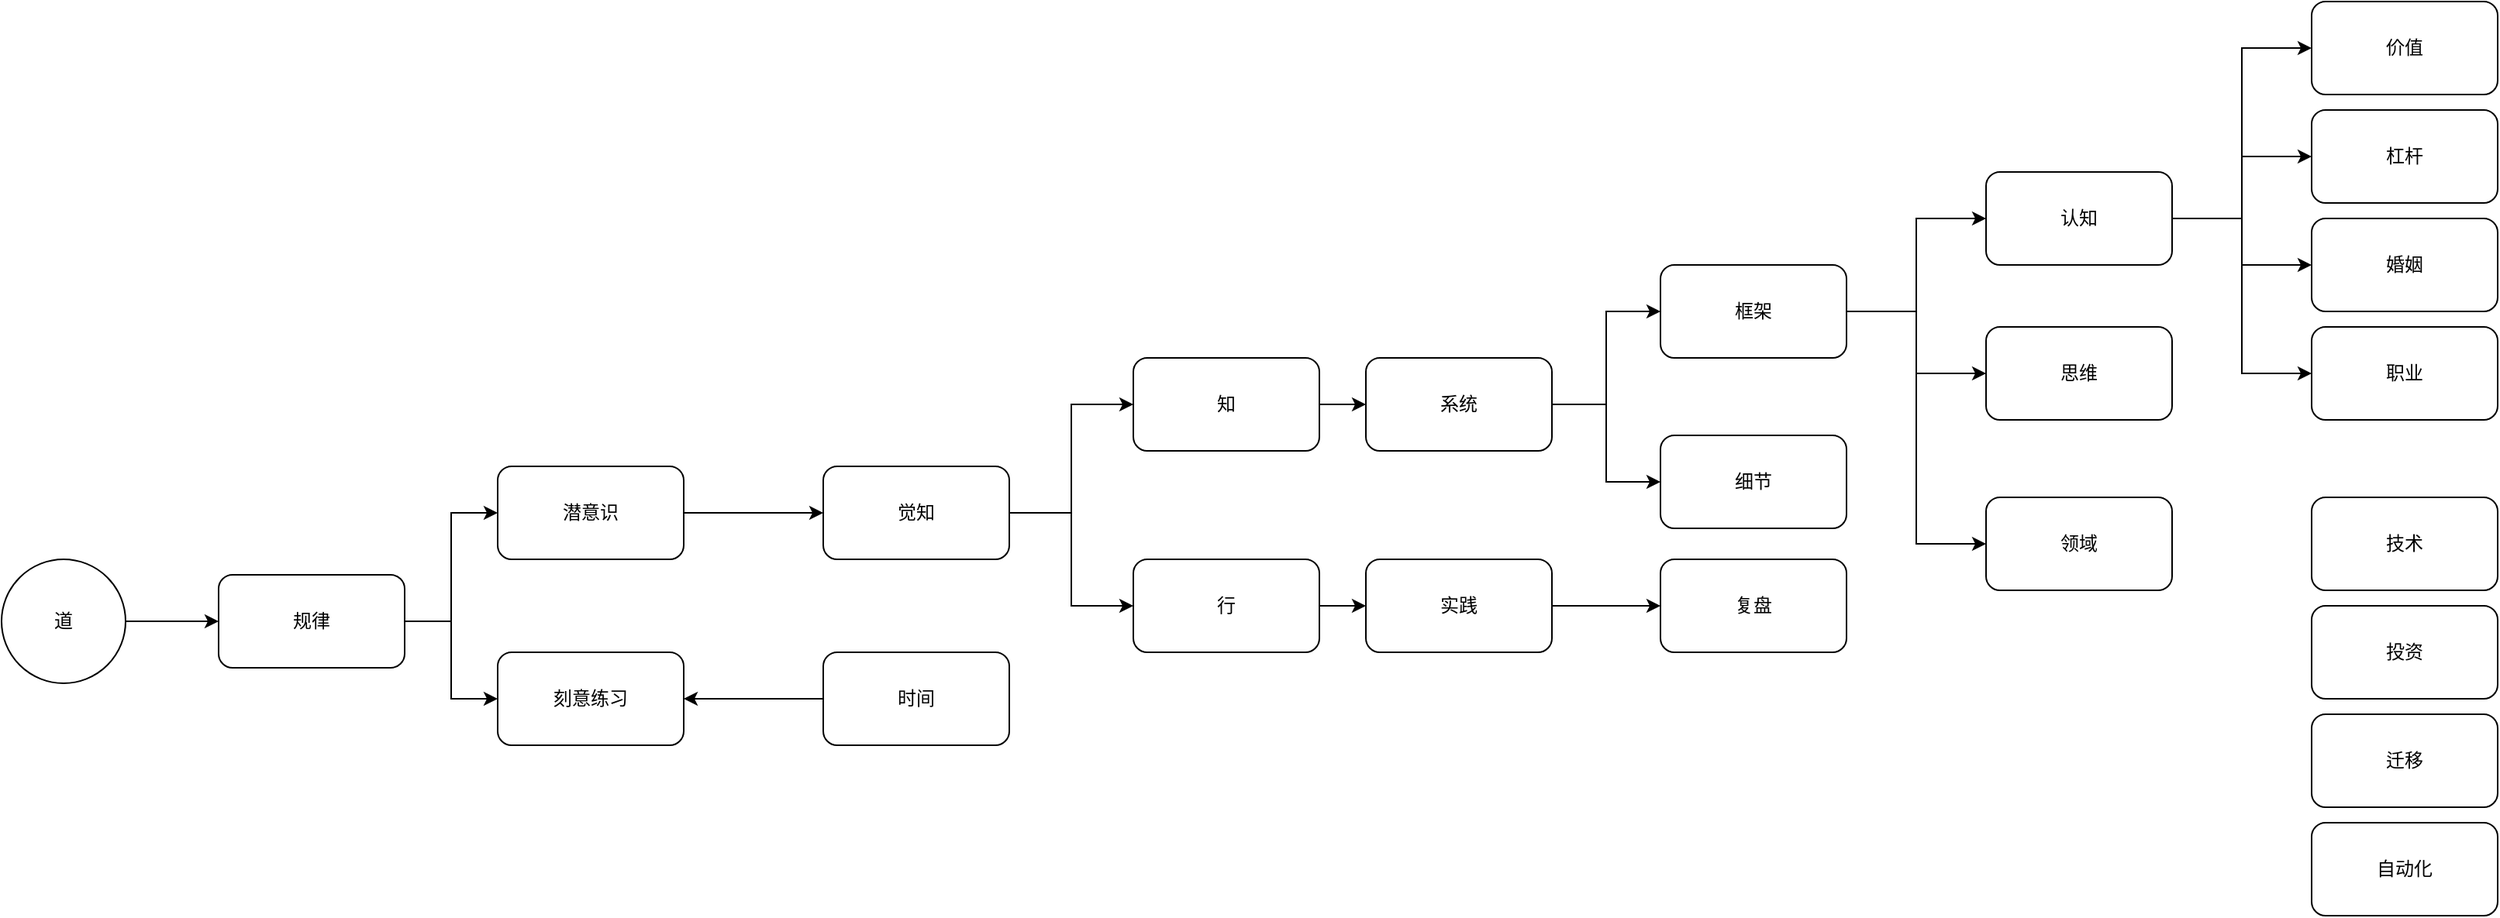 <mxfile version="21.6.8" type="github">
  <diagram name="第 1 页" id="ciT197eqEHttl9c6dRjV">
    <mxGraphModel dx="3033" dy="2403" grid="1" gridSize="10" guides="1" tooltips="1" connect="1" arrows="1" fold="1" page="1" pageScale="1" pageWidth="827" pageHeight="1169" math="0" shadow="0">
      <root>
        <mxCell id="0" />
        <mxCell id="1" parent="0" />
        <mxCell id="cNYFMFAM8eImF9TK2sY4-29" style="edgeStyle=orthogonalEdgeStyle;rounded=0;orthogonalLoop=1;jettySize=auto;html=1;exitX=1;exitY=0.5;exitDx=0;exitDy=0;entryX=0;entryY=0.5;entryDx=0;entryDy=0;" edge="1" parent="1" source="cNYFMFAM8eImF9TK2sY4-1" target="cNYFMFAM8eImF9TK2sY4-3">
          <mxGeometry relative="1" as="geometry" />
        </mxCell>
        <mxCell id="cNYFMFAM8eImF9TK2sY4-30" style="edgeStyle=orthogonalEdgeStyle;rounded=0;orthogonalLoop=1;jettySize=auto;html=1;exitX=1;exitY=0.5;exitDx=0;exitDy=0;entryX=0;entryY=0.5;entryDx=0;entryDy=0;" edge="1" parent="1" source="cNYFMFAM8eImF9TK2sY4-1" target="cNYFMFAM8eImF9TK2sY4-4">
          <mxGeometry relative="1" as="geometry" />
        </mxCell>
        <mxCell id="cNYFMFAM8eImF9TK2sY4-1" value="规律" style="rounded=1;whiteSpace=wrap;html=1;" vertex="1" parent="1">
          <mxGeometry x="130" y="240" width="120" height="60" as="geometry" />
        </mxCell>
        <mxCell id="cNYFMFAM8eImF9TK2sY4-28" style="edgeStyle=orthogonalEdgeStyle;rounded=0;orthogonalLoop=1;jettySize=auto;html=1;exitX=1;exitY=0.5;exitDx=0;exitDy=0;entryX=0;entryY=0.5;entryDx=0;entryDy=0;" edge="1" parent="1" source="cNYFMFAM8eImF9TK2sY4-2" target="cNYFMFAM8eImF9TK2sY4-1">
          <mxGeometry relative="1" as="geometry" />
        </mxCell>
        <mxCell id="cNYFMFAM8eImF9TK2sY4-2" value="道" style="ellipse;whiteSpace=wrap;html=1;aspect=fixed;" vertex="1" parent="1">
          <mxGeometry x="-10" y="230" width="80" height="80" as="geometry" />
        </mxCell>
        <mxCell id="cNYFMFAM8eImF9TK2sY4-32" style="edgeStyle=orthogonalEdgeStyle;rounded=0;orthogonalLoop=1;jettySize=auto;html=1;exitX=1;exitY=0.5;exitDx=0;exitDy=0;entryX=0;entryY=0.5;entryDx=0;entryDy=0;" edge="1" parent="1" source="cNYFMFAM8eImF9TK2sY4-3" target="cNYFMFAM8eImF9TK2sY4-5">
          <mxGeometry relative="1" as="geometry" />
        </mxCell>
        <mxCell id="cNYFMFAM8eImF9TK2sY4-3" value="潜意识" style="rounded=1;whiteSpace=wrap;html=1;" vertex="1" parent="1">
          <mxGeometry x="310" y="170" width="120" height="60" as="geometry" />
        </mxCell>
        <mxCell id="cNYFMFAM8eImF9TK2sY4-4" value="刻意练习" style="rounded=1;whiteSpace=wrap;html=1;" vertex="1" parent="1">
          <mxGeometry x="310" y="290" width="120" height="60" as="geometry" />
        </mxCell>
        <mxCell id="cNYFMFAM8eImF9TK2sY4-33" style="edgeStyle=orthogonalEdgeStyle;rounded=0;orthogonalLoop=1;jettySize=auto;html=1;exitX=1;exitY=0.5;exitDx=0;exitDy=0;entryX=0;entryY=0.5;entryDx=0;entryDy=0;" edge="1" parent="1" source="cNYFMFAM8eImF9TK2sY4-5" target="cNYFMFAM8eImF9TK2sY4-7">
          <mxGeometry relative="1" as="geometry" />
        </mxCell>
        <mxCell id="cNYFMFAM8eImF9TK2sY4-34" style="edgeStyle=orthogonalEdgeStyle;rounded=0;orthogonalLoop=1;jettySize=auto;html=1;exitX=1;exitY=0.5;exitDx=0;exitDy=0;entryX=0;entryY=0.5;entryDx=0;entryDy=0;" edge="1" parent="1" source="cNYFMFAM8eImF9TK2sY4-5" target="cNYFMFAM8eImF9TK2sY4-8">
          <mxGeometry relative="1" as="geometry" />
        </mxCell>
        <mxCell id="cNYFMFAM8eImF9TK2sY4-5" value="觉知" style="rounded=1;whiteSpace=wrap;html=1;" vertex="1" parent="1">
          <mxGeometry x="520" y="170" width="120" height="60" as="geometry" />
        </mxCell>
        <mxCell id="cNYFMFAM8eImF9TK2sY4-31" style="edgeStyle=orthogonalEdgeStyle;rounded=0;orthogonalLoop=1;jettySize=auto;html=1;exitX=0;exitY=0.5;exitDx=0;exitDy=0;entryX=1;entryY=0.5;entryDx=0;entryDy=0;" edge="1" parent="1" source="cNYFMFAM8eImF9TK2sY4-6" target="cNYFMFAM8eImF9TK2sY4-4">
          <mxGeometry relative="1" as="geometry" />
        </mxCell>
        <mxCell id="cNYFMFAM8eImF9TK2sY4-6" value="时间" style="rounded=1;whiteSpace=wrap;html=1;" vertex="1" parent="1">
          <mxGeometry x="520" y="290" width="120" height="60" as="geometry" />
        </mxCell>
        <mxCell id="cNYFMFAM8eImF9TK2sY4-35" style="edgeStyle=orthogonalEdgeStyle;rounded=0;orthogonalLoop=1;jettySize=auto;html=1;exitX=1;exitY=0.5;exitDx=0;exitDy=0;" edge="1" parent="1" source="cNYFMFAM8eImF9TK2sY4-7" target="cNYFMFAM8eImF9TK2sY4-9">
          <mxGeometry relative="1" as="geometry" />
        </mxCell>
        <mxCell id="cNYFMFAM8eImF9TK2sY4-7" value="知" style="rounded=1;whiteSpace=wrap;html=1;" vertex="1" parent="1">
          <mxGeometry x="720" y="100" width="120" height="60" as="geometry" />
        </mxCell>
        <mxCell id="cNYFMFAM8eImF9TK2sY4-36" style="edgeStyle=orthogonalEdgeStyle;rounded=0;orthogonalLoop=1;jettySize=auto;html=1;exitX=1;exitY=0.5;exitDx=0;exitDy=0;" edge="1" parent="1" source="cNYFMFAM8eImF9TK2sY4-8" target="cNYFMFAM8eImF9TK2sY4-12">
          <mxGeometry relative="1" as="geometry" />
        </mxCell>
        <mxCell id="cNYFMFAM8eImF9TK2sY4-8" value="行" style="rounded=1;whiteSpace=wrap;html=1;" vertex="1" parent="1">
          <mxGeometry x="720" y="230" width="120" height="60" as="geometry" />
        </mxCell>
        <mxCell id="cNYFMFAM8eImF9TK2sY4-37" style="edgeStyle=orthogonalEdgeStyle;rounded=0;orthogonalLoop=1;jettySize=auto;html=1;exitX=1;exitY=0.5;exitDx=0;exitDy=0;" edge="1" parent="1" source="cNYFMFAM8eImF9TK2sY4-9" target="cNYFMFAM8eImF9TK2sY4-11">
          <mxGeometry relative="1" as="geometry" />
        </mxCell>
        <mxCell id="cNYFMFAM8eImF9TK2sY4-38" style="edgeStyle=orthogonalEdgeStyle;rounded=0;orthogonalLoop=1;jettySize=auto;html=1;exitX=1;exitY=0.5;exitDx=0;exitDy=0;entryX=0;entryY=0.5;entryDx=0;entryDy=0;" edge="1" parent="1" source="cNYFMFAM8eImF9TK2sY4-9" target="cNYFMFAM8eImF9TK2sY4-10">
          <mxGeometry relative="1" as="geometry" />
        </mxCell>
        <mxCell id="cNYFMFAM8eImF9TK2sY4-9" value="系统" style="rounded=1;whiteSpace=wrap;html=1;" vertex="1" parent="1">
          <mxGeometry x="870" y="100" width="120" height="60" as="geometry" />
        </mxCell>
        <mxCell id="cNYFMFAM8eImF9TK2sY4-10" value="细节" style="rounded=1;whiteSpace=wrap;html=1;" vertex="1" parent="1">
          <mxGeometry x="1060" y="150" width="120" height="60" as="geometry" />
        </mxCell>
        <mxCell id="cNYFMFAM8eImF9TK2sY4-40" style="edgeStyle=orthogonalEdgeStyle;rounded=0;orthogonalLoop=1;jettySize=auto;html=1;exitX=1;exitY=0.5;exitDx=0;exitDy=0;entryX=0;entryY=0.5;entryDx=0;entryDy=0;" edge="1" parent="1" source="cNYFMFAM8eImF9TK2sY4-11" target="cNYFMFAM8eImF9TK2sY4-14">
          <mxGeometry relative="1" as="geometry" />
        </mxCell>
        <mxCell id="cNYFMFAM8eImF9TK2sY4-41" style="edgeStyle=orthogonalEdgeStyle;rounded=0;orthogonalLoop=1;jettySize=auto;html=1;exitX=1;exitY=0.5;exitDx=0;exitDy=0;entryX=0;entryY=0.5;entryDx=0;entryDy=0;" edge="1" parent="1" source="cNYFMFAM8eImF9TK2sY4-11" target="cNYFMFAM8eImF9TK2sY4-15">
          <mxGeometry relative="1" as="geometry" />
        </mxCell>
        <mxCell id="cNYFMFAM8eImF9TK2sY4-42" style="edgeStyle=orthogonalEdgeStyle;rounded=0;orthogonalLoop=1;jettySize=auto;html=1;exitX=1;exitY=0.5;exitDx=0;exitDy=0;entryX=0;entryY=0.5;entryDx=0;entryDy=0;" edge="1" parent="1" source="cNYFMFAM8eImF9TK2sY4-11" target="cNYFMFAM8eImF9TK2sY4-16">
          <mxGeometry relative="1" as="geometry" />
        </mxCell>
        <mxCell id="cNYFMFAM8eImF9TK2sY4-11" value="框架" style="rounded=1;whiteSpace=wrap;html=1;" vertex="1" parent="1">
          <mxGeometry x="1060" y="40" width="120" height="60" as="geometry" />
        </mxCell>
        <mxCell id="cNYFMFAM8eImF9TK2sY4-39" style="edgeStyle=orthogonalEdgeStyle;rounded=0;orthogonalLoop=1;jettySize=auto;html=1;exitX=1;exitY=0.5;exitDx=0;exitDy=0;" edge="1" parent="1" source="cNYFMFAM8eImF9TK2sY4-12" target="cNYFMFAM8eImF9TK2sY4-13">
          <mxGeometry relative="1" as="geometry" />
        </mxCell>
        <mxCell id="cNYFMFAM8eImF9TK2sY4-12" value="实践" style="rounded=1;whiteSpace=wrap;html=1;" vertex="1" parent="1">
          <mxGeometry x="870" y="230" width="120" height="60" as="geometry" />
        </mxCell>
        <mxCell id="cNYFMFAM8eImF9TK2sY4-13" value="复盘" style="rounded=1;whiteSpace=wrap;html=1;" vertex="1" parent="1">
          <mxGeometry x="1060" y="230" width="120" height="60" as="geometry" />
        </mxCell>
        <mxCell id="cNYFMFAM8eImF9TK2sY4-43" style="edgeStyle=orthogonalEdgeStyle;rounded=0;orthogonalLoop=1;jettySize=auto;html=1;exitX=1;exitY=0.5;exitDx=0;exitDy=0;entryX=0;entryY=0.5;entryDx=0;entryDy=0;" edge="1" parent="1" source="cNYFMFAM8eImF9TK2sY4-14" target="cNYFMFAM8eImF9TK2sY4-18">
          <mxGeometry relative="1" as="geometry" />
        </mxCell>
        <mxCell id="cNYFMFAM8eImF9TK2sY4-44" style="edgeStyle=orthogonalEdgeStyle;rounded=0;orthogonalLoop=1;jettySize=auto;html=1;exitX=1;exitY=0.5;exitDx=0;exitDy=0;entryX=0;entryY=0.5;entryDx=0;entryDy=0;" edge="1" parent="1" source="cNYFMFAM8eImF9TK2sY4-14" target="cNYFMFAM8eImF9TK2sY4-19">
          <mxGeometry relative="1" as="geometry" />
        </mxCell>
        <mxCell id="cNYFMFAM8eImF9TK2sY4-45" style="edgeStyle=orthogonalEdgeStyle;rounded=0;orthogonalLoop=1;jettySize=auto;html=1;exitX=1;exitY=0.5;exitDx=0;exitDy=0;entryX=0;entryY=0.5;entryDx=0;entryDy=0;" edge="1" parent="1" source="cNYFMFAM8eImF9TK2sY4-14" target="cNYFMFAM8eImF9TK2sY4-20">
          <mxGeometry relative="1" as="geometry" />
        </mxCell>
        <mxCell id="cNYFMFAM8eImF9TK2sY4-46" style="edgeStyle=orthogonalEdgeStyle;rounded=0;orthogonalLoop=1;jettySize=auto;html=1;exitX=1;exitY=0.5;exitDx=0;exitDy=0;entryX=0;entryY=0.5;entryDx=0;entryDy=0;" edge="1" parent="1" source="cNYFMFAM8eImF9TK2sY4-14" target="cNYFMFAM8eImF9TK2sY4-21">
          <mxGeometry relative="1" as="geometry" />
        </mxCell>
        <mxCell id="cNYFMFAM8eImF9TK2sY4-14" value="认知" style="rounded=1;whiteSpace=wrap;html=1;" vertex="1" parent="1">
          <mxGeometry x="1270" y="-20" width="120" height="60" as="geometry" />
        </mxCell>
        <mxCell id="cNYFMFAM8eImF9TK2sY4-15" value="思维" style="rounded=1;whiteSpace=wrap;html=1;" vertex="1" parent="1">
          <mxGeometry x="1270" y="80" width="120" height="60" as="geometry" />
        </mxCell>
        <mxCell id="cNYFMFAM8eImF9TK2sY4-16" value="领域" style="rounded=1;whiteSpace=wrap;html=1;" vertex="1" parent="1">
          <mxGeometry x="1270" y="190" width="120" height="60" as="geometry" />
        </mxCell>
        <mxCell id="cNYFMFAM8eImF9TK2sY4-18" value="价值" style="rounded=1;whiteSpace=wrap;html=1;" vertex="1" parent="1">
          <mxGeometry x="1480" y="-130" width="120" height="60" as="geometry" />
        </mxCell>
        <mxCell id="cNYFMFAM8eImF9TK2sY4-19" value="杠杆" style="rounded=1;whiteSpace=wrap;html=1;" vertex="1" parent="1">
          <mxGeometry x="1480" y="-60" width="120" height="60" as="geometry" />
        </mxCell>
        <mxCell id="cNYFMFAM8eImF9TK2sY4-20" value="婚姻" style="rounded=1;whiteSpace=wrap;html=1;" vertex="1" parent="1">
          <mxGeometry x="1480" y="10" width="120" height="60" as="geometry" />
        </mxCell>
        <mxCell id="cNYFMFAM8eImF9TK2sY4-21" value="职业" style="rounded=1;whiteSpace=wrap;html=1;" vertex="1" parent="1">
          <mxGeometry x="1480" y="80" width="120" height="60" as="geometry" />
        </mxCell>
        <mxCell id="cNYFMFAM8eImF9TK2sY4-24" value="技术" style="rounded=1;whiteSpace=wrap;html=1;" vertex="1" parent="1">
          <mxGeometry x="1480" y="190" width="120" height="60" as="geometry" />
        </mxCell>
        <mxCell id="cNYFMFAM8eImF9TK2sY4-25" value="投资" style="rounded=1;whiteSpace=wrap;html=1;" vertex="1" parent="1">
          <mxGeometry x="1480" y="260" width="120" height="60" as="geometry" />
        </mxCell>
        <mxCell id="cNYFMFAM8eImF9TK2sY4-26" value="迁移" style="rounded=1;whiteSpace=wrap;html=1;" vertex="1" parent="1">
          <mxGeometry x="1480" y="330" width="120" height="60" as="geometry" />
        </mxCell>
        <mxCell id="cNYFMFAM8eImF9TK2sY4-27" value="自动化" style="rounded=1;whiteSpace=wrap;html=1;" vertex="1" parent="1">
          <mxGeometry x="1480" y="400" width="120" height="60" as="geometry" />
        </mxCell>
      </root>
    </mxGraphModel>
  </diagram>
</mxfile>
